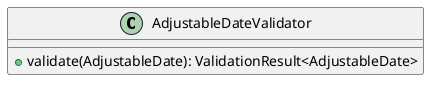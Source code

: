 @startuml

    class AdjustableDateValidator [[AdjustableDateValidator.html]] {
        +validate(AdjustableDate): ValidationResult<AdjustableDate>
    }

@enduml
